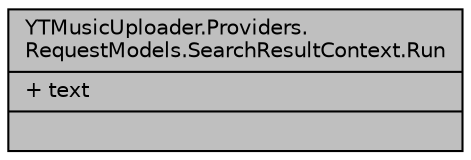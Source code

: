 digraph "YTMusicUploader.Providers.RequestModels.SearchResultContext.Run"
{
 // LATEX_PDF_SIZE
  edge [fontname="Helvetica",fontsize="10",labelfontname="Helvetica",labelfontsize="10"];
  node [fontname="Helvetica",fontsize="10",shape=record];
  Node1 [label="{YTMusicUploader.Providers.\lRequestModels.SearchResultContext.Run\n|+ text\l|}",height=0.2,width=0.4,color="black", fillcolor="grey75", style="filled", fontcolor="black",tooltip=" "];
}
